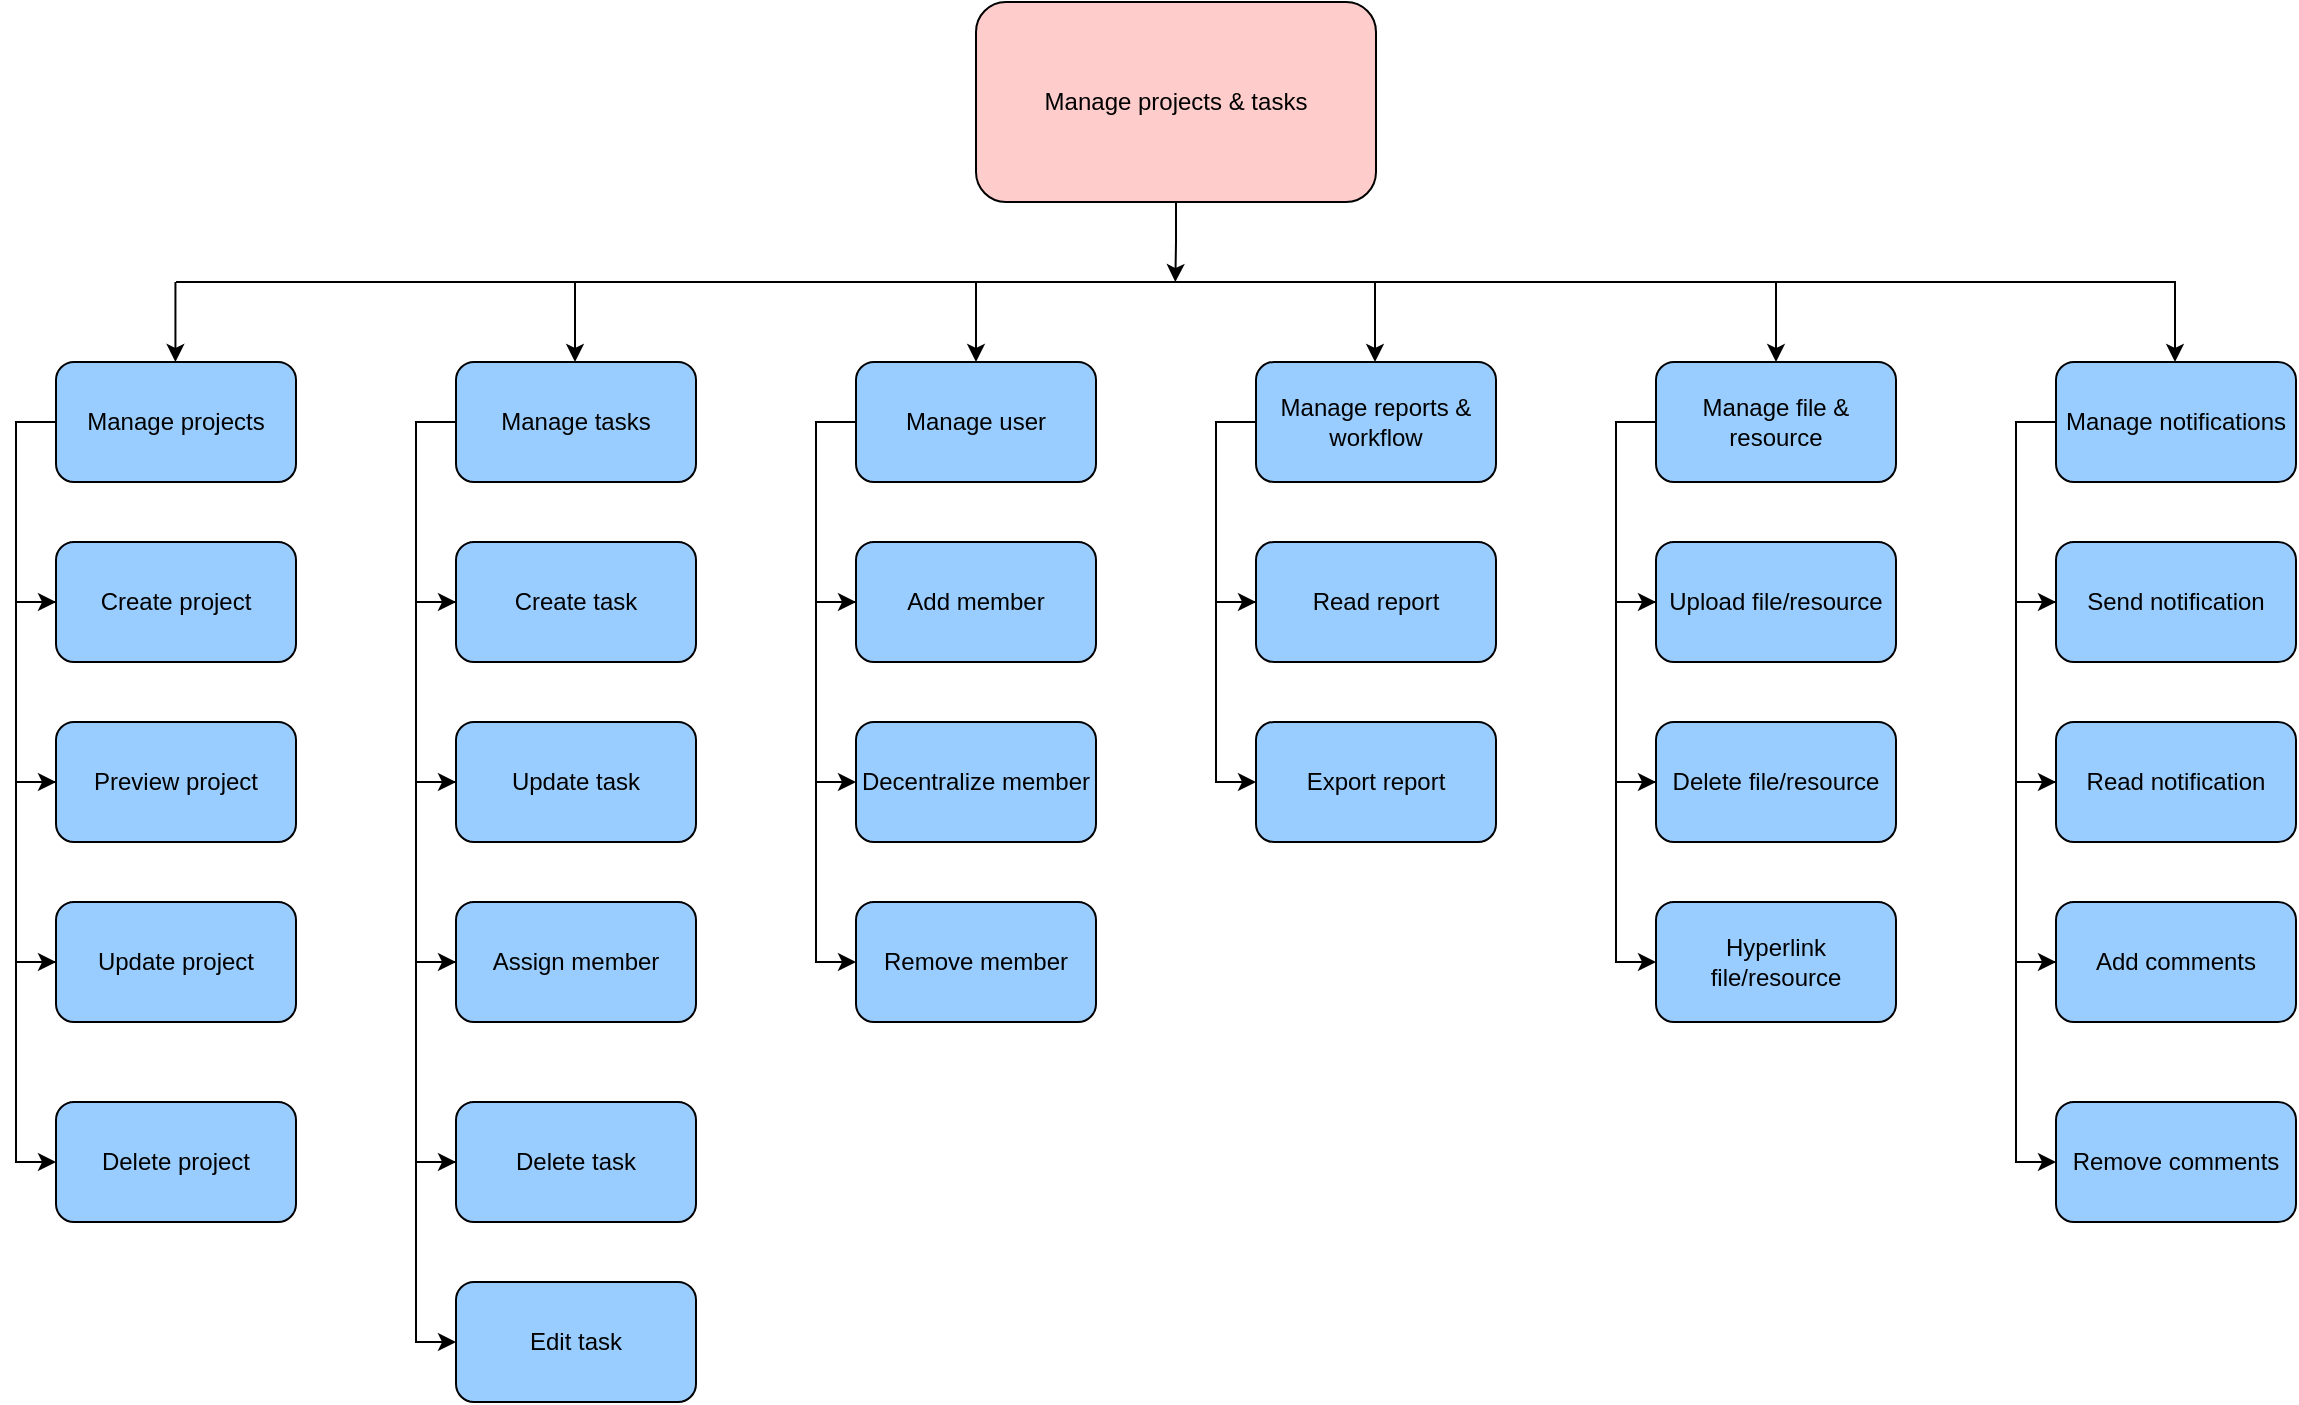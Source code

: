 <mxfile version="26.1.0">
  <diagram name="Page-1" id="KmScNd1gUS5MRT-JYs3q">
    <mxGraphModel dx="1424" dy="590" grid="1" gridSize="10" guides="1" tooltips="1" connect="1" arrows="1" fold="1" page="1" pageScale="1" pageWidth="827" pageHeight="1169" math="0" shadow="0">
      <root>
        <mxCell id="0" />
        <mxCell id="1" parent="0" />
        <mxCell id="kjKpvVGcaWIRW7tnzSc8-110" style="edgeStyle=orthogonalEdgeStyle;rounded=0;orthogonalLoop=1;jettySize=auto;html=1;exitX=0.5;exitY=1;exitDx=0;exitDy=0;" edge="1" parent="1" source="kjKpvVGcaWIRW7tnzSc8-1">
          <mxGeometry relative="1" as="geometry">
            <mxPoint x="639.667" y="140" as="targetPoint" />
          </mxGeometry>
        </mxCell>
        <mxCell id="kjKpvVGcaWIRW7tnzSc8-1" value="Manage projects &amp;amp; tasks" style="rounded=1;whiteSpace=wrap;html=1;fillColor=light-dark(#FFCCCC,var(--ge-dark-color, #121212));" vertex="1" parent="1">
          <mxGeometry x="540" width="200" height="100" as="geometry" />
        </mxCell>
        <mxCell id="kjKpvVGcaWIRW7tnzSc8-111" style="edgeStyle=orthogonalEdgeStyle;rounded=0;orthogonalLoop=1;jettySize=auto;html=1;exitX=0;exitY=0.5;exitDx=0;exitDy=0;entryX=0;entryY=0.5;entryDx=0;entryDy=0;fillColor=#99CCFF;" edge="1" parent="1" source="kjKpvVGcaWIRW7tnzSc8-2" target="kjKpvVGcaWIRW7tnzSc8-6">
          <mxGeometry relative="1" as="geometry" />
        </mxCell>
        <mxCell id="kjKpvVGcaWIRW7tnzSc8-2" value="Manage projects" style="rounded=1;whiteSpace=wrap;html=1;fillColor=#99CCFF;" vertex="1" parent="1">
          <mxGeometry x="80" y="180" width="120" height="60" as="geometry" />
        </mxCell>
        <mxCell id="kjKpvVGcaWIRW7tnzSc8-125" style="edgeStyle=orthogonalEdgeStyle;rounded=0;orthogonalLoop=1;jettySize=auto;html=1;exitX=0;exitY=0.5;exitDx=0;exitDy=0;entryX=0;entryY=0.5;entryDx=0;entryDy=0;fillColor=#99CCFF;" edge="1" parent="1" source="kjKpvVGcaWIRW7tnzSc8-3" target="kjKpvVGcaWIRW7tnzSc8-20">
          <mxGeometry relative="1" as="geometry" />
        </mxCell>
        <mxCell id="kjKpvVGcaWIRW7tnzSc8-3" value="Manage tasks" style="rounded=1;whiteSpace=wrap;html=1;fillColor=#99CCFF;" vertex="1" parent="1">
          <mxGeometry x="280" y="180" width="120" height="60" as="geometry" />
        </mxCell>
        <mxCell id="kjKpvVGcaWIRW7tnzSc8-130" style="edgeStyle=orthogonalEdgeStyle;rounded=0;orthogonalLoop=1;jettySize=auto;html=1;exitX=0;exitY=0.5;exitDx=0;exitDy=0;entryX=0;entryY=0.5;entryDx=0;entryDy=0;fillColor=#99CCFF;" edge="1" parent="1" source="kjKpvVGcaWIRW7tnzSc8-4" target="kjKpvVGcaWIRW7tnzSc8-29">
          <mxGeometry relative="1" as="geometry" />
        </mxCell>
        <mxCell id="kjKpvVGcaWIRW7tnzSc8-131" style="edgeStyle=orthogonalEdgeStyle;rounded=0;orthogonalLoop=1;jettySize=auto;html=1;exitX=0;exitY=0.5;exitDx=0;exitDy=0;entryX=0;entryY=0.5;entryDx=0;entryDy=0;fillColor=#99CCFF;" edge="1" parent="1" source="kjKpvVGcaWIRW7tnzSc8-4" target="kjKpvVGcaWIRW7tnzSc8-31">
          <mxGeometry relative="1" as="geometry" />
        </mxCell>
        <mxCell id="kjKpvVGcaWIRW7tnzSc8-4" value="Manage user" style="rounded=1;whiteSpace=wrap;html=1;fillColor=#99CCFF;" vertex="1" parent="1">
          <mxGeometry x="480" y="180" width="120" height="60" as="geometry" />
        </mxCell>
        <mxCell id="kjKpvVGcaWIRW7tnzSc8-133" style="edgeStyle=orthogonalEdgeStyle;rounded=0;orthogonalLoop=1;jettySize=auto;html=1;exitX=0;exitY=0.5;exitDx=0;exitDy=0;entryX=0;entryY=0.5;entryDx=0;entryDy=0;fillColor=#99CCFF;" edge="1" parent="1" source="kjKpvVGcaWIRW7tnzSc8-5" target="kjKpvVGcaWIRW7tnzSc8-38">
          <mxGeometry relative="1" as="geometry" />
        </mxCell>
        <mxCell id="kjKpvVGcaWIRW7tnzSc8-5" value="Manage reports &amp;amp; workflow" style="rounded=1;whiteSpace=wrap;html=1;fillColor=#99CCFF;" vertex="1" parent="1">
          <mxGeometry x="680" y="180" width="120" height="60" as="geometry" />
        </mxCell>
        <mxCell id="kjKpvVGcaWIRW7tnzSc8-112" style="edgeStyle=orthogonalEdgeStyle;rounded=0;orthogonalLoop=1;jettySize=auto;html=1;exitX=0;exitY=0.5;exitDx=0;exitDy=0;entryX=0;entryY=0.5;entryDx=0;entryDy=0;fillColor=#99CCFF;" edge="1" parent="1" source="kjKpvVGcaWIRW7tnzSc8-6" target="kjKpvVGcaWIRW7tnzSc8-10">
          <mxGeometry relative="1" as="geometry" />
        </mxCell>
        <mxCell id="kjKpvVGcaWIRW7tnzSc8-6" value="Create project" style="rounded=1;whiteSpace=wrap;html=1;fillColor=#99CCFF;" vertex="1" parent="1">
          <mxGeometry x="80" y="270" width="120" height="60" as="geometry" />
        </mxCell>
        <mxCell id="kjKpvVGcaWIRW7tnzSc8-113" style="edgeStyle=orthogonalEdgeStyle;rounded=0;orthogonalLoop=1;jettySize=auto;html=1;exitX=0;exitY=0.5;exitDx=0;exitDy=0;entryX=0;entryY=0.5;entryDx=0;entryDy=0;fillColor=#99CCFF;" edge="1" parent="1" source="kjKpvVGcaWIRW7tnzSc8-10" target="kjKpvVGcaWIRW7tnzSc8-12">
          <mxGeometry relative="1" as="geometry" />
        </mxCell>
        <mxCell id="kjKpvVGcaWIRW7tnzSc8-10" value="Preview project" style="whiteSpace=wrap;html=1;rounded=1;fillColor=#99CCFF;" vertex="1" parent="1">
          <mxGeometry x="80" y="360" width="120" height="60" as="geometry" />
        </mxCell>
        <mxCell id="kjKpvVGcaWIRW7tnzSc8-114" style="edgeStyle=orthogonalEdgeStyle;rounded=0;orthogonalLoop=1;jettySize=auto;html=1;exitX=0;exitY=0.5;exitDx=0;exitDy=0;entryX=0;entryY=0.5;entryDx=0;entryDy=0;fillColor=#99CCFF;" edge="1" parent="1" source="kjKpvVGcaWIRW7tnzSc8-12" target="kjKpvVGcaWIRW7tnzSc8-15">
          <mxGeometry relative="1" as="geometry" />
        </mxCell>
        <mxCell id="kjKpvVGcaWIRW7tnzSc8-12" value="Update project" style="whiteSpace=wrap;html=1;rounded=1;fillColor=#99CCFF;" vertex="1" parent="1">
          <mxGeometry x="80" y="450" width="120" height="60" as="geometry" />
        </mxCell>
        <mxCell id="kjKpvVGcaWIRW7tnzSc8-15" value="Delete project" style="whiteSpace=wrap;html=1;rounded=1;fillColor=#99CCFF;" vertex="1" parent="1">
          <mxGeometry x="80" y="550" width="120" height="60" as="geometry" />
        </mxCell>
        <mxCell id="kjKpvVGcaWIRW7tnzSc8-126" style="edgeStyle=orthogonalEdgeStyle;rounded=0;orthogonalLoop=1;jettySize=auto;html=1;exitX=0;exitY=0.5;exitDx=0;exitDy=0;entryX=0;entryY=0.5;entryDx=0;entryDy=0;fillColor=#99CCFF;" edge="1" parent="1" source="kjKpvVGcaWIRW7tnzSc8-20" target="kjKpvVGcaWIRW7tnzSc8-22">
          <mxGeometry relative="1" as="geometry" />
        </mxCell>
        <mxCell id="kjKpvVGcaWIRW7tnzSc8-20" value="Create task" style="rounded=1;whiteSpace=wrap;html=1;fillColor=#99CCFF;" vertex="1" parent="1">
          <mxGeometry x="280" y="270" width="120" height="60" as="geometry" />
        </mxCell>
        <mxCell id="kjKpvVGcaWIRW7tnzSc8-127" style="edgeStyle=orthogonalEdgeStyle;rounded=0;orthogonalLoop=1;jettySize=auto;html=1;exitX=0;exitY=0.5;exitDx=0;exitDy=0;entryX=0;entryY=0.5;entryDx=0;entryDy=0;fillColor=#99CCFF;" edge="1" parent="1" source="kjKpvVGcaWIRW7tnzSc8-22" target="kjKpvVGcaWIRW7tnzSc8-24">
          <mxGeometry relative="1" as="geometry" />
        </mxCell>
        <mxCell id="kjKpvVGcaWIRW7tnzSc8-22" value="Update task" style="whiteSpace=wrap;html=1;rounded=1;fillColor=#99CCFF;" vertex="1" parent="1">
          <mxGeometry x="280" y="360" width="120" height="60" as="geometry" />
        </mxCell>
        <mxCell id="kjKpvVGcaWIRW7tnzSc8-128" style="edgeStyle=orthogonalEdgeStyle;rounded=0;orthogonalLoop=1;jettySize=auto;html=1;exitX=0;exitY=0.5;exitDx=0;exitDy=0;entryX=0;entryY=0.5;entryDx=0;entryDy=0;fillColor=#99CCFF;" edge="1" parent="1" source="kjKpvVGcaWIRW7tnzSc8-24" target="kjKpvVGcaWIRW7tnzSc8-25">
          <mxGeometry relative="1" as="geometry" />
        </mxCell>
        <mxCell id="kjKpvVGcaWIRW7tnzSc8-24" value="Assign member" style="whiteSpace=wrap;html=1;rounded=1;fillColor=#99CCFF;" vertex="1" parent="1">
          <mxGeometry x="280" y="450" width="120" height="60" as="geometry" />
        </mxCell>
        <mxCell id="kjKpvVGcaWIRW7tnzSc8-129" style="edgeStyle=orthogonalEdgeStyle;rounded=0;orthogonalLoop=1;jettySize=auto;html=1;exitX=0;exitY=0.5;exitDx=0;exitDy=0;entryX=0;entryY=0.5;entryDx=0;entryDy=0;fillColor=#99CCFF;" edge="1" parent="1" source="kjKpvVGcaWIRW7tnzSc8-25" target="kjKpvVGcaWIRW7tnzSc8-78">
          <mxGeometry relative="1" as="geometry" />
        </mxCell>
        <mxCell id="kjKpvVGcaWIRW7tnzSc8-25" value="Delete task" style="whiteSpace=wrap;html=1;rounded=1;fillColor=#99CCFF;" vertex="1" parent="1">
          <mxGeometry x="280" y="550" width="120" height="60" as="geometry" />
        </mxCell>
        <mxCell id="kjKpvVGcaWIRW7tnzSc8-132" style="edgeStyle=orthogonalEdgeStyle;rounded=0;orthogonalLoop=1;jettySize=auto;html=1;exitX=0;exitY=0.5;exitDx=0;exitDy=0;entryX=0;entryY=0.5;entryDx=0;entryDy=0;fillColor=#99CCFF;" edge="1" parent="1" source="kjKpvVGcaWIRW7tnzSc8-29" target="kjKpvVGcaWIRW7tnzSc8-34">
          <mxGeometry relative="1" as="geometry" />
        </mxCell>
        <mxCell id="kjKpvVGcaWIRW7tnzSc8-29" value="Add member" style="rounded=1;whiteSpace=wrap;html=1;fillColor=#99CCFF;" vertex="1" parent="1">
          <mxGeometry x="480" y="270" width="120" height="60" as="geometry" />
        </mxCell>
        <mxCell id="kjKpvVGcaWIRW7tnzSc8-31" value="Decentralize member" style="whiteSpace=wrap;html=1;rounded=1;fillColor=#99CCFF;" vertex="1" parent="1">
          <mxGeometry x="480" y="360" width="120" height="60" as="geometry" />
        </mxCell>
        <mxCell id="kjKpvVGcaWIRW7tnzSc8-34" value="Remove member" style="whiteSpace=wrap;html=1;rounded=1;fillColor=#99CCFF;" vertex="1" parent="1">
          <mxGeometry x="480" y="450" width="120" height="60" as="geometry" />
        </mxCell>
        <mxCell id="kjKpvVGcaWIRW7tnzSc8-135" style="edgeStyle=orthogonalEdgeStyle;rounded=0;orthogonalLoop=1;jettySize=auto;html=1;exitX=0;exitY=0.5;exitDx=0;exitDy=0;entryX=0;entryY=0.5;entryDx=0;entryDy=0;fillColor=#99CCFF;" edge="1" parent="1" source="kjKpvVGcaWIRW7tnzSc8-38" target="kjKpvVGcaWIRW7tnzSc8-40">
          <mxGeometry relative="1" as="geometry" />
        </mxCell>
        <mxCell id="kjKpvVGcaWIRW7tnzSc8-38" value="Read report" style="rounded=1;whiteSpace=wrap;html=1;fillColor=#99CCFF;" vertex="1" parent="1">
          <mxGeometry x="680" y="270" width="120" height="60" as="geometry" />
        </mxCell>
        <mxCell id="kjKpvVGcaWIRW7tnzSc8-40" value="Export report" style="whiteSpace=wrap;html=1;rounded=1;fillColor=#99CCFF;" vertex="1" parent="1">
          <mxGeometry x="680" y="360" width="120" height="60" as="geometry" />
        </mxCell>
        <mxCell id="kjKpvVGcaWIRW7tnzSc8-138" style="edgeStyle=orthogonalEdgeStyle;rounded=0;orthogonalLoop=1;jettySize=auto;html=1;exitX=0;exitY=0.5;exitDx=0;exitDy=0;entryX=0;entryY=0.5;entryDx=0;entryDy=0;fillColor=#99CCFF;" edge="1" parent="1" source="kjKpvVGcaWIRW7tnzSc8-53" target="kjKpvVGcaWIRW7tnzSc8-57">
          <mxGeometry relative="1" as="geometry" />
        </mxCell>
        <mxCell id="kjKpvVGcaWIRW7tnzSc8-53" value="Manage file &amp;amp; resource" style="rounded=1;whiteSpace=wrap;html=1;fillColor=#99CCFF;" vertex="1" parent="1">
          <mxGeometry x="880" y="180" width="120" height="60" as="geometry" />
        </mxCell>
        <mxCell id="kjKpvVGcaWIRW7tnzSc8-139" style="edgeStyle=orthogonalEdgeStyle;rounded=0;orthogonalLoop=1;jettySize=auto;html=1;exitX=0;exitY=0.5;exitDx=0;exitDy=0;entryX=0;entryY=0.5;entryDx=0;entryDy=0;fillColor=#99CCFF;" edge="1" parent="1" source="kjKpvVGcaWIRW7tnzSc8-57" target="kjKpvVGcaWIRW7tnzSc8-59">
          <mxGeometry relative="1" as="geometry" />
        </mxCell>
        <mxCell id="kjKpvVGcaWIRW7tnzSc8-57" value="Upload file/resource" style="rounded=1;whiteSpace=wrap;html=1;fillColor=#99CCFF;" vertex="1" parent="1">
          <mxGeometry x="880" y="270" width="120" height="60" as="geometry" />
        </mxCell>
        <mxCell id="kjKpvVGcaWIRW7tnzSc8-140" style="edgeStyle=orthogonalEdgeStyle;rounded=0;orthogonalLoop=1;jettySize=auto;html=1;exitX=0;exitY=0.5;exitDx=0;exitDy=0;entryX=0;entryY=0.5;entryDx=0;entryDy=0;fillColor=#99CCFF;" edge="1" parent="1" source="kjKpvVGcaWIRW7tnzSc8-59" target="kjKpvVGcaWIRW7tnzSc8-80">
          <mxGeometry relative="1" as="geometry" />
        </mxCell>
        <mxCell id="kjKpvVGcaWIRW7tnzSc8-59" value="Delete file/resource" style="whiteSpace=wrap;html=1;rounded=1;fillColor=#99CCFF;" vertex="1" parent="1">
          <mxGeometry x="880" y="360" width="120" height="60" as="geometry" />
        </mxCell>
        <mxCell id="kjKpvVGcaWIRW7tnzSc8-141" style="edgeStyle=orthogonalEdgeStyle;rounded=0;orthogonalLoop=1;jettySize=auto;html=1;exitX=0;exitY=0.5;exitDx=0;exitDy=0;entryX=0;entryY=0.5;entryDx=0;entryDy=0;fillColor=#99CCFF;" edge="1" parent="1" source="kjKpvVGcaWIRW7tnzSc8-70" target="kjKpvVGcaWIRW7tnzSc8-74">
          <mxGeometry relative="1" as="geometry" />
        </mxCell>
        <mxCell id="kjKpvVGcaWIRW7tnzSc8-70" value="Manage notifications" style="rounded=1;whiteSpace=wrap;html=1;fillColor=#99CCFF;" vertex="1" parent="1">
          <mxGeometry x="1080" y="180" width="120" height="60" as="geometry" />
        </mxCell>
        <mxCell id="kjKpvVGcaWIRW7tnzSc8-142" style="edgeStyle=orthogonalEdgeStyle;rounded=0;orthogonalLoop=1;jettySize=auto;html=1;exitX=0;exitY=0.5;exitDx=0;exitDy=0;entryX=0;entryY=0.5;entryDx=0;entryDy=0;fillColor=#99CCFF;" edge="1" parent="1" source="kjKpvVGcaWIRW7tnzSc8-74" target="kjKpvVGcaWIRW7tnzSc8-75">
          <mxGeometry relative="1" as="geometry" />
        </mxCell>
        <mxCell id="kjKpvVGcaWIRW7tnzSc8-74" value="Send notification" style="rounded=1;whiteSpace=wrap;html=1;fillColor=#99CCFF;" vertex="1" parent="1">
          <mxGeometry x="1080" y="270" width="120" height="60" as="geometry" />
        </mxCell>
        <mxCell id="kjKpvVGcaWIRW7tnzSc8-143" style="edgeStyle=orthogonalEdgeStyle;rounded=0;orthogonalLoop=1;jettySize=auto;html=1;exitX=0;exitY=0.5;exitDx=0;exitDy=0;entryX=0;entryY=0.5;entryDx=0;entryDy=0;fillColor=#99CCFF;" edge="1" parent="1" source="kjKpvVGcaWIRW7tnzSc8-75" target="kjKpvVGcaWIRW7tnzSc8-82">
          <mxGeometry relative="1" as="geometry" />
        </mxCell>
        <mxCell id="kjKpvVGcaWIRW7tnzSc8-75" value="Read notification" style="whiteSpace=wrap;html=1;rounded=1;fillColor=#99CCFF;" vertex="1" parent="1">
          <mxGeometry x="1080" y="360" width="120" height="60" as="geometry" />
        </mxCell>
        <mxCell id="kjKpvVGcaWIRW7tnzSc8-78" value="Edit task" style="whiteSpace=wrap;html=1;rounded=1;fillColor=#99CCFF;" vertex="1" parent="1">
          <mxGeometry x="280" y="640" width="120" height="60" as="geometry" />
        </mxCell>
        <mxCell id="kjKpvVGcaWIRW7tnzSc8-80" value="Hyperlink file/resource" style="whiteSpace=wrap;html=1;rounded=1;fillColor=#99CCFF;" vertex="1" parent="1">
          <mxGeometry x="880" y="450" width="120" height="60" as="geometry" />
        </mxCell>
        <mxCell id="kjKpvVGcaWIRW7tnzSc8-144" style="edgeStyle=orthogonalEdgeStyle;rounded=0;orthogonalLoop=1;jettySize=auto;html=1;exitX=0;exitY=0.5;exitDx=0;exitDy=0;entryX=0;entryY=0.5;entryDx=0;entryDy=0;fillColor=#99CCFF;" edge="1" parent="1" source="kjKpvVGcaWIRW7tnzSc8-82" target="kjKpvVGcaWIRW7tnzSc8-84">
          <mxGeometry relative="1" as="geometry" />
        </mxCell>
        <mxCell id="kjKpvVGcaWIRW7tnzSc8-82" value="Add comments" style="whiteSpace=wrap;html=1;rounded=1;fillColor=#99CCFF;" vertex="1" parent="1">
          <mxGeometry x="1080" y="450" width="120" height="60" as="geometry" />
        </mxCell>
        <mxCell id="kjKpvVGcaWIRW7tnzSc8-84" value="Remove comments" style="whiteSpace=wrap;html=1;rounded=1;fillColor=#99CCFF;" vertex="1" parent="1">
          <mxGeometry x="1080" y="550" width="120" height="60" as="geometry" />
        </mxCell>
        <mxCell id="kjKpvVGcaWIRW7tnzSc8-87" value="" style="endArrow=none;html=1;rounded=0;fillColor=#99CCFF;" edge="1" parent="1">
          <mxGeometry width="50" height="50" relative="1" as="geometry">
            <mxPoint x="140" y="140" as="sourcePoint" />
            <mxPoint x="1140" y="140" as="targetPoint" />
          </mxGeometry>
        </mxCell>
        <mxCell id="kjKpvVGcaWIRW7tnzSc8-91" value="" style="endArrow=classic;html=1;rounded=0;entryX=0.5;entryY=0;entryDx=0;entryDy=0;fillColor=#99CCFF;" edge="1" parent="1">
          <mxGeometry width="50" height="50" relative="1" as="geometry">
            <mxPoint x="339.5" y="140" as="sourcePoint" />
            <mxPoint x="339.5" y="180" as="targetPoint" />
          </mxGeometry>
        </mxCell>
        <mxCell id="kjKpvVGcaWIRW7tnzSc8-92" value="" style="endArrow=classic;html=1;rounded=0;entryX=0.5;entryY=0;entryDx=0;entryDy=0;fillColor=#99CCFF;" edge="1" parent="1">
          <mxGeometry width="50" height="50" relative="1" as="geometry">
            <mxPoint x="540" y="140" as="sourcePoint" />
            <mxPoint x="540" y="180" as="targetPoint" />
          </mxGeometry>
        </mxCell>
        <mxCell id="kjKpvVGcaWIRW7tnzSc8-93" value="" style="endArrow=classic;html=1;rounded=0;entryX=0.5;entryY=0;entryDx=0;entryDy=0;fillColor=#99CCFF;" edge="1" parent="1">
          <mxGeometry width="50" height="50" relative="1" as="geometry">
            <mxPoint x="739.5" y="140" as="sourcePoint" />
            <mxPoint x="739.5" y="180" as="targetPoint" />
          </mxGeometry>
        </mxCell>
        <mxCell id="kjKpvVGcaWIRW7tnzSc8-105" value="" style="endArrow=classic;html=1;rounded=0;entryX=0.5;entryY=0;entryDx=0;entryDy=0;fillColor=#99CCFF;" edge="1" parent="1">
          <mxGeometry width="50" height="50" relative="1" as="geometry">
            <mxPoint x="940" y="140" as="sourcePoint" />
            <mxPoint x="940" y="180" as="targetPoint" />
          </mxGeometry>
        </mxCell>
        <mxCell id="kjKpvVGcaWIRW7tnzSc8-106" value="" style="endArrow=classic;html=1;rounded=0;entryX=0.5;entryY=0;entryDx=0;entryDy=0;fillColor=#99CCFF;" edge="1" parent="1">
          <mxGeometry width="50" height="50" relative="1" as="geometry">
            <mxPoint x="1139.5" y="140" as="sourcePoint" />
            <mxPoint x="1139.5" y="180" as="targetPoint" />
          </mxGeometry>
        </mxCell>
        <mxCell id="kjKpvVGcaWIRW7tnzSc8-115" value="" style="endArrow=classic;html=1;rounded=0;entryX=0.5;entryY=0;entryDx=0;entryDy=0;fillColor=#99CCFF;" edge="1" parent="1">
          <mxGeometry width="50" height="50" relative="1" as="geometry">
            <mxPoint x="139.72" y="140" as="sourcePoint" />
            <mxPoint x="139.72" y="180" as="targetPoint" />
          </mxGeometry>
        </mxCell>
      </root>
    </mxGraphModel>
  </diagram>
</mxfile>
